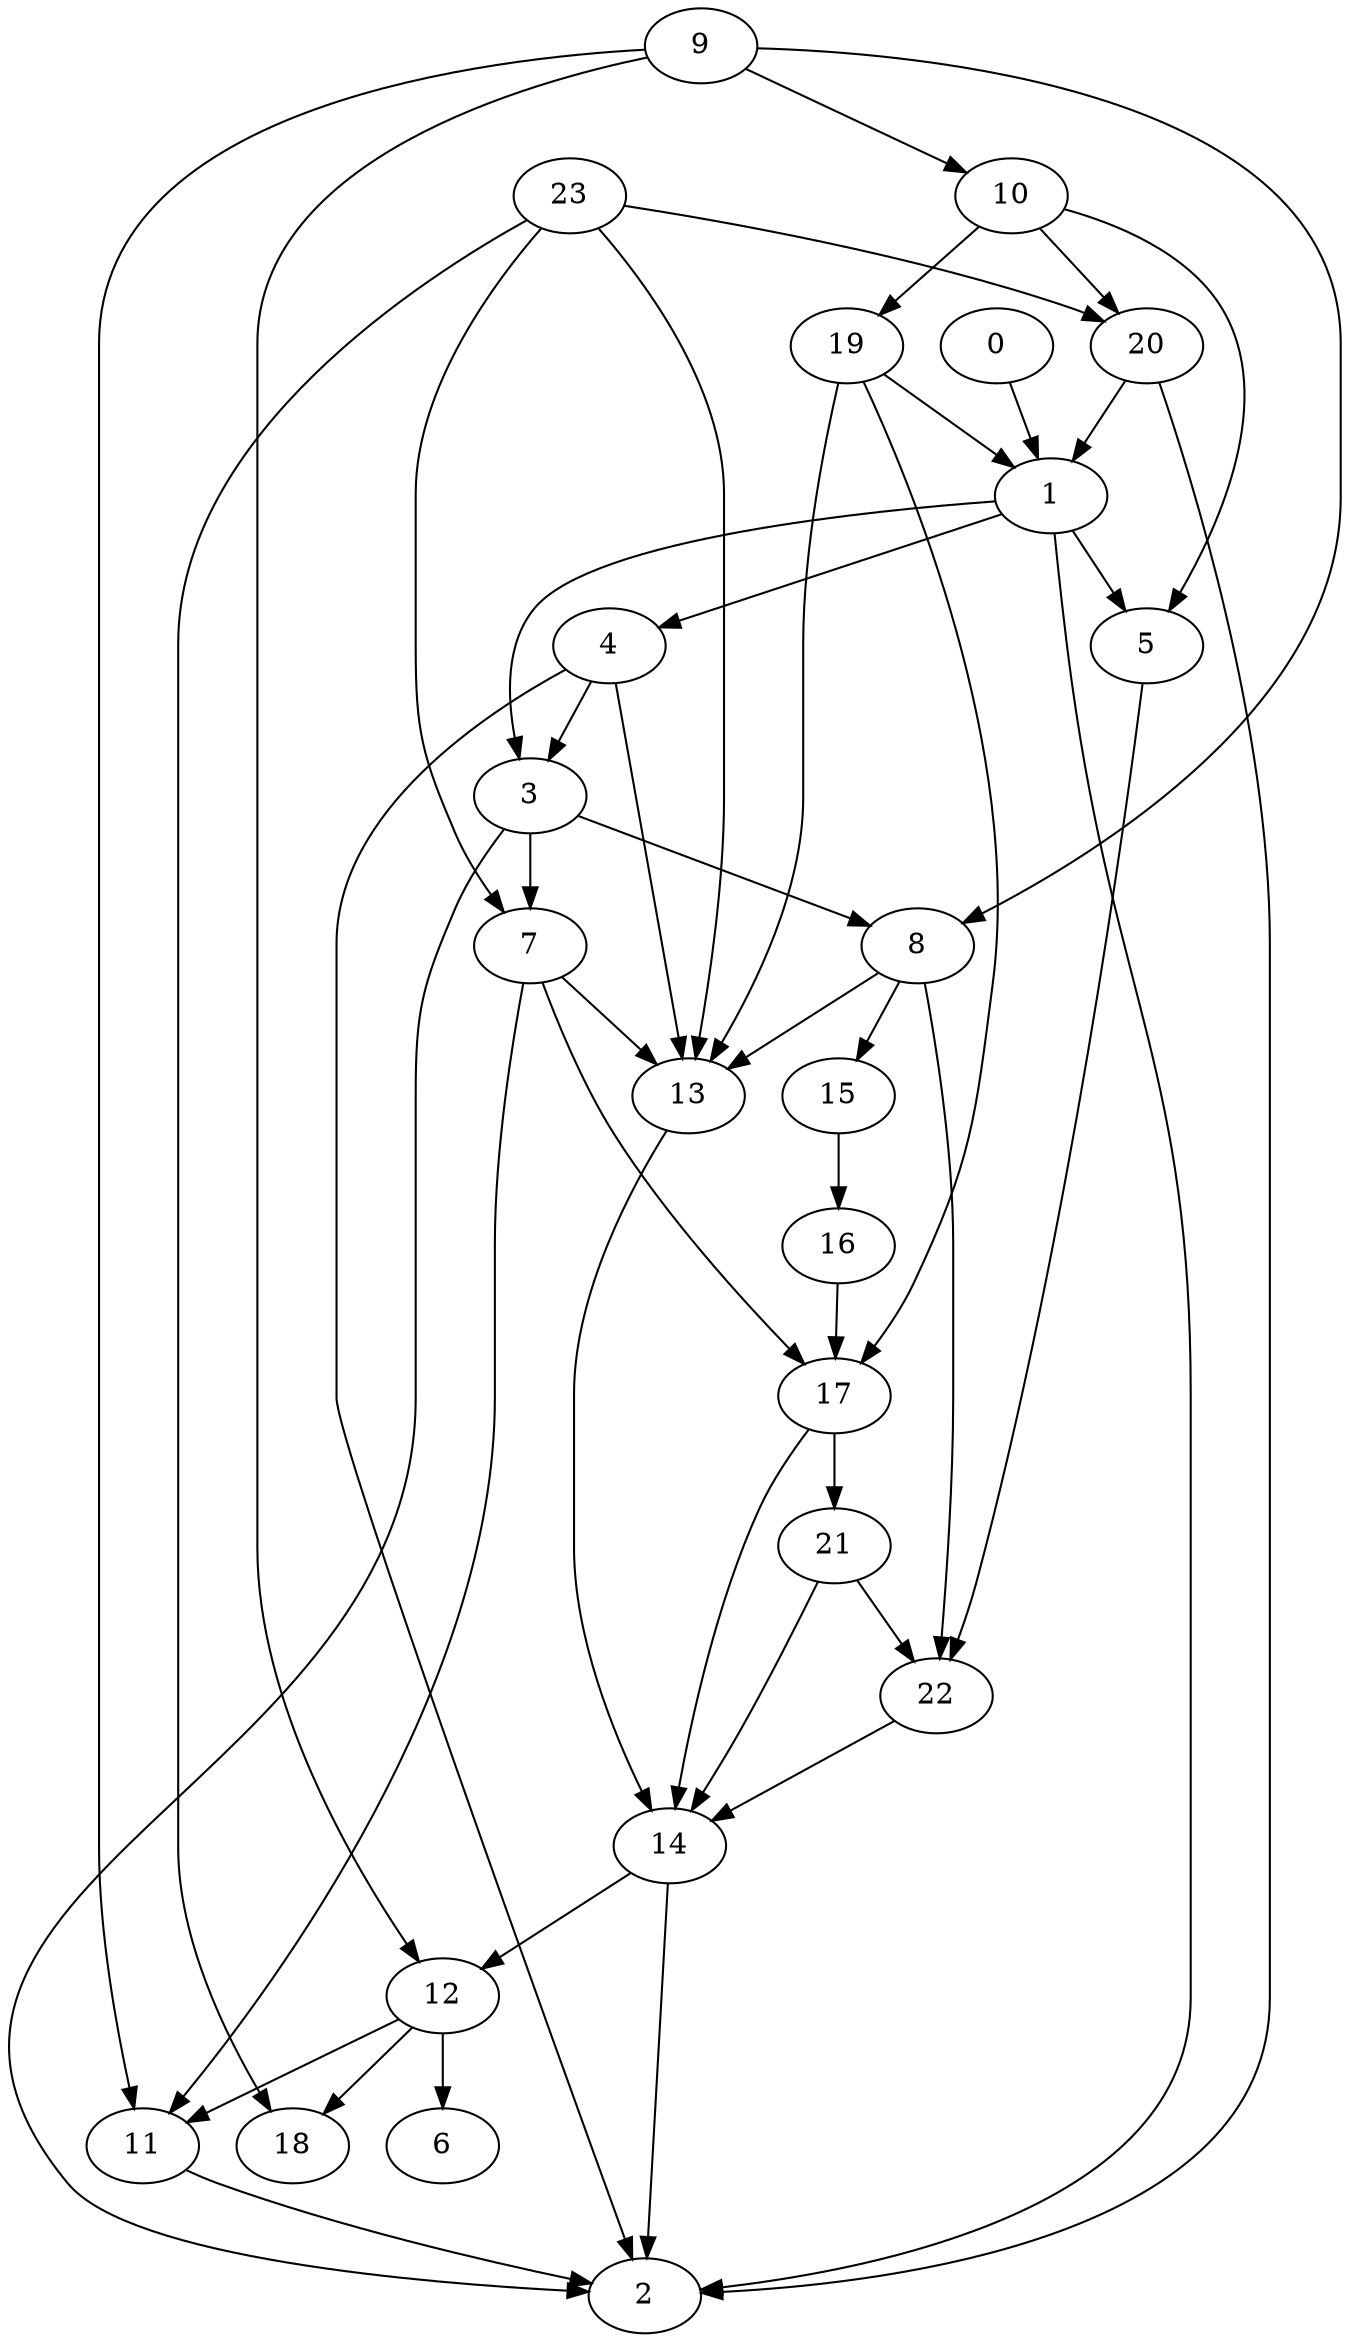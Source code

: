 strict digraph "" {
	0	 [pos="57.533687353134155,36.83998882770538"];
	1	 [pos="90.43844938278198,23.56841266155243"];
	0 -> 1;
	2	 [pos="92.46484637260437,81.06584548950195"];
	1 -> 2;
	3	 [pos="92.13694334030151,69.48873400688171"];
	1 -> 3;
	4	 [pos="2.8830697759985924,17.594680190086365"];
	1 -> 4;
	5	 [pos="79.63398098945618,47.386279702186584"];
	1 -> 5;
	3 -> 2;
	7	 [pos="65.31552076339722,45.51683068275452"];
	3 -> 7;
	8	 [pos="31.297031044960022,45.032694935798645"];
	3 -> 8;
	4 -> 2;
	4 -> 3;
	13	 [pos="38.66255581378937,23.188376426696777"];
	4 -> 13;
	22	 [pos="87.33394145965576,73.6558198928833"];
	5 -> 22;
	6	 [pos="77.26145386695862,99.33462142944336"];
	11	 [pos="44.002920389175415,49.523329734802246"];
	7 -> 11;
	7 -> 13;
	17	 [pos="61.30175590515137,75.9800136089325"];
	7 -> 17;
	8 -> 13;
	15	 [pos="30.261030793190002,7.475500553846359"];
	8 -> 15;
	8 -> 22;
	9	 [pos="81.72722458839417,94.97798085212708"];
	9 -> 8;
	10	 [pos="73.01658391952515,0.8574213832616806"];
	9 -> 10;
	9 -> 11;
	12	 [pos="53.00273299217224,57.326096296310425"];
	9 -> 12;
	10 -> 5;
	19	 [pos="63.73377442359924,87.16593980789185"];
	10 -> 19;
	20	 [pos="49.843332171440125,66.85143113136292"];
	10 -> 20;
	11 -> 2;
	12 -> 6;
	12 -> 11;
	18	 [pos="60.03929376602173,96.42308354377747"];
	12 -> 18;
	14	 [pos="81.79311752319336,29.86215054988861"];
	13 -> 14;
	14 -> 2;
	14 -> 12;
	16	 [pos="15.012860298156738,91.95728302001953"];
	15 -> 16;
	16 -> 17;
	17 -> 14;
	21	 [pos="27.140873670578003,50.72806477546692"];
	17 -> 21;
	19 -> 1;
	19 -> 13;
	19 -> 17;
	20 -> 1;
	20 -> 2;
	21 -> 14;
	21 -> 22;
	22 -> 14;
	23	 [pos="21.03041112422943,61.3277792930603"];
	23 -> 7;
	23 -> 13;
	23 -> 18;
	23 -> 20;
}
